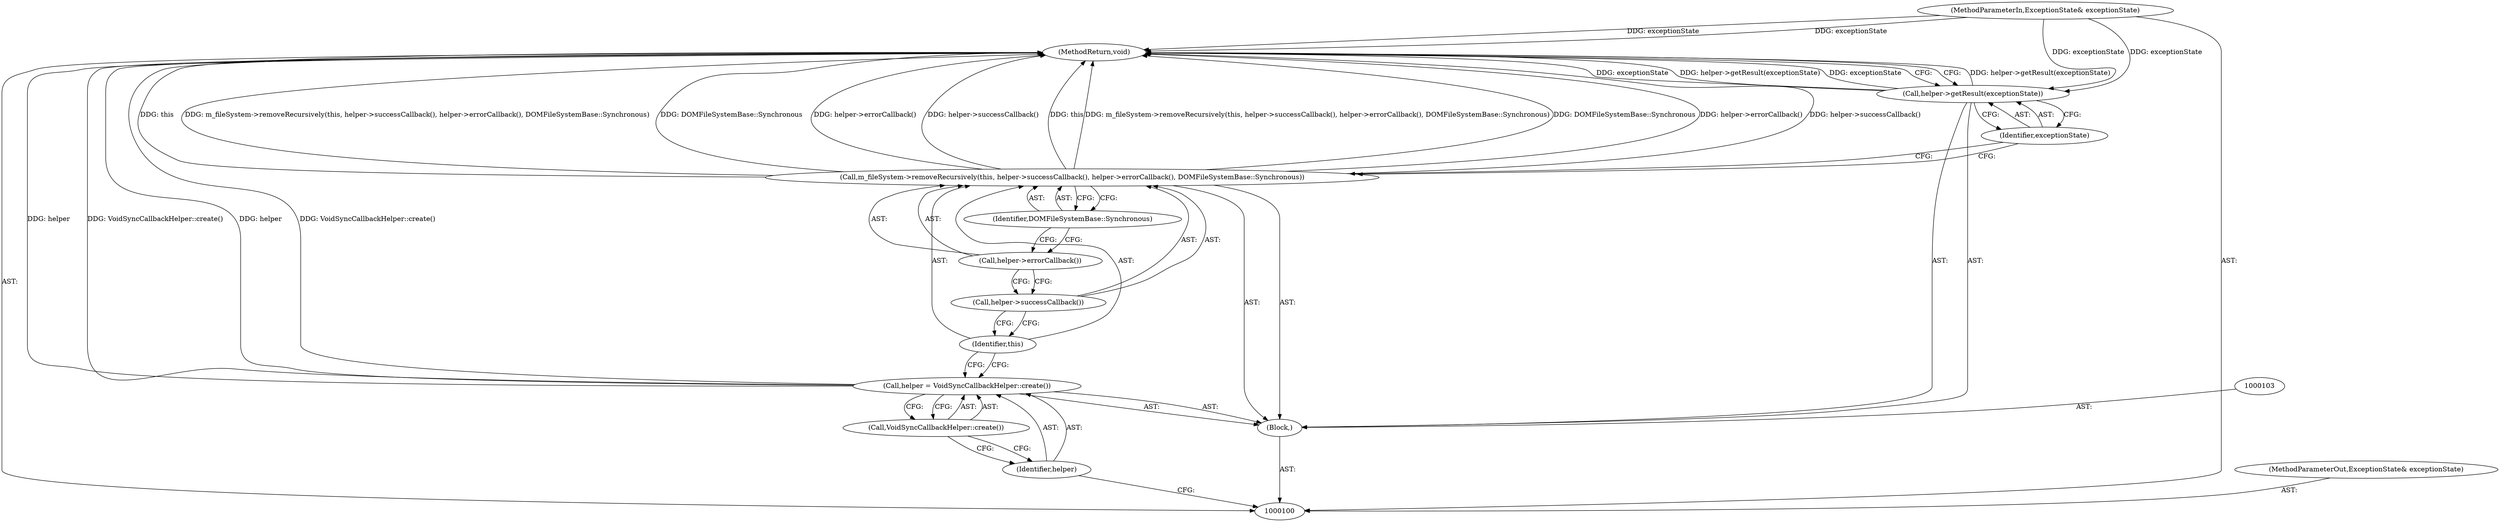 digraph "1_Chrome_02c8303512ebed345011f7b545e2f418799be2f0_6" {
"1000114" [label="(MethodReturn,void)"];
"1000101" [label="(MethodParameterIn,ExceptionState& exceptionState)"];
"1000145" [label="(MethodParameterOut,ExceptionState& exceptionState)"];
"1000102" [label="(Block,)"];
"1000104" [label="(Call,helper = VoidSyncCallbackHelper::create())"];
"1000105" [label="(Identifier,helper)"];
"1000106" [label="(Call,VoidSyncCallbackHelper::create())"];
"1000108" [label="(Identifier,this)"];
"1000109" [label="(Call,helper->successCallback())"];
"1000107" [label="(Call,m_fileSystem->removeRecursively(this, helper->successCallback(), helper->errorCallback(), DOMFileSystemBase::Synchronous))"];
"1000110" [label="(Call,helper->errorCallback())"];
"1000111" [label="(Identifier,DOMFileSystemBase::Synchronous)"];
"1000113" [label="(Identifier,exceptionState)"];
"1000112" [label="(Call,helper->getResult(exceptionState))"];
"1000114" -> "1000100"  [label="AST: "];
"1000114" -> "1000112"  [label="CFG: "];
"1000107" -> "1000114"  [label="DDG: this"];
"1000107" -> "1000114"  [label="DDG: m_fileSystem->removeRecursively(this, helper->successCallback(), helper->errorCallback(), DOMFileSystemBase::Synchronous)"];
"1000107" -> "1000114"  [label="DDG: DOMFileSystemBase::Synchronous"];
"1000107" -> "1000114"  [label="DDG: helper->errorCallback()"];
"1000107" -> "1000114"  [label="DDG: helper->successCallback()"];
"1000104" -> "1000114"  [label="DDG: helper"];
"1000104" -> "1000114"  [label="DDG: VoidSyncCallbackHelper::create()"];
"1000112" -> "1000114"  [label="DDG: helper->getResult(exceptionState)"];
"1000112" -> "1000114"  [label="DDG: exceptionState"];
"1000101" -> "1000114"  [label="DDG: exceptionState"];
"1000101" -> "1000100"  [label="AST: "];
"1000101" -> "1000114"  [label="DDG: exceptionState"];
"1000101" -> "1000112"  [label="DDG: exceptionState"];
"1000145" -> "1000100"  [label="AST: "];
"1000102" -> "1000100"  [label="AST: "];
"1000103" -> "1000102"  [label="AST: "];
"1000104" -> "1000102"  [label="AST: "];
"1000107" -> "1000102"  [label="AST: "];
"1000112" -> "1000102"  [label="AST: "];
"1000104" -> "1000102"  [label="AST: "];
"1000104" -> "1000106"  [label="CFG: "];
"1000105" -> "1000104"  [label="AST: "];
"1000106" -> "1000104"  [label="AST: "];
"1000108" -> "1000104"  [label="CFG: "];
"1000104" -> "1000114"  [label="DDG: helper"];
"1000104" -> "1000114"  [label="DDG: VoidSyncCallbackHelper::create()"];
"1000105" -> "1000104"  [label="AST: "];
"1000105" -> "1000100"  [label="CFG: "];
"1000106" -> "1000105"  [label="CFG: "];
"1000106" -> "1000104"  [label="AST: "];
"1000106" -> "1000105"  [label="CFG: "];
"1000104" -> "1000106"  [label="CFG: "];
"1000108" -> "1000107"  [label="AST: "];
"1000108" -> "1000104"  [label="CFG: "];
"1000109" -> "1000108"  [label="CFG: "];
"1000109" -> "1000107"  [label="AST: "];
"1000109" -> "1000108"  [label="CFG: "];
"1000110" -> "1000109"  [label="CFG: "];
"1000107" -> "1000102"  [label="AST: "];
"1000107" -> "1000111"  [label="CFG: "];
"1000108" -> "1000107"  [label="AST: "];
"1000109" -> "1000107"  [label="AST: "];
"1000110" -> "1000107"  [label="AST: "];
"1000111" -> "1000107"  [label="AST: "];
"1000113" -> "1000107"  [label="CFG: "];
"1000107" -> "1000114"  [label="DDG: this"];
"1000107" -> "1000114"  [label="DDG: m_fileSystem->removeRecursively(this, helper->successCallback(), helper->errorCallback(), DOMFileSystemBase::Synchronous)"];
"1000107" -> "1000114"  [label="DDG: DOMFileSystemBase::Synchronous"];
"1000107" -> "1000114"  [label="DDG: helper->errorCallback()"];
"1000107" -> "1000114"  [label="DDG: helper->successCallback()"];
"1000110" -> "1000107"  [label="AST: "];
"1000110" -> "1000109"  [label="CFG: "];
"1000111" -> "1000110"  [label="CFG: "];
"1000111" -> "1000107"  [label="AST: "];
"1000111" -> "1000110"  [label="CFG: "];
"1000107" -> "1000111"  [label="CFG: "];
"1000113" -> "1000112"  [label="AST: "];
"1000113" -> "1000107"  [label="CFG: "];
"1000112" -> "1000113"  [label="CFG: "];
"1000112" -> "1000102"  [label="AST: "];
"1000112" -> "1000113"  [label="CFG: "];
"1000113" -> "1000112"  [label="AST: "];
"1000114" -> "1000112"  [label="CFG: "];
"1000112" -> "1000114"  [label="DDG: helper->getResult(exceptionState)"];
"1000112" -> "1000114"  [label="DDG: exceptionState"];
"1000101" -> "1000112"  [label="DDG: exceptionState"];
}
